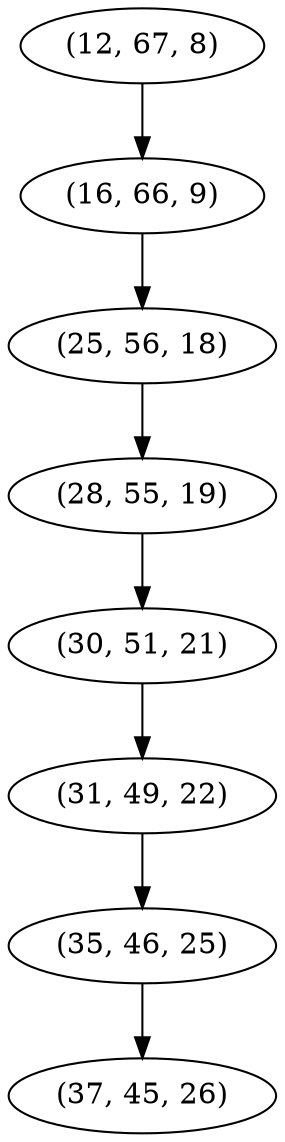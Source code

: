 digraph tree {
    "(12, 67, 8)";
    "(16, 66, 9)";
    "(25, 56, 18)";
    "(28, 55, 19)";
    "(30, 51, 21)";
    "(31, 49, 22)";
    "(35, 46, 25)";
    "(37, 45, 26)";
    "(12, 67, 8)" -> "(16, 66, 9)";
    "(16, 66, 9)" -> "(25, 56, 18)";
    "(25, 56, 18)" -> "(28, 55, 19)";
    "(28, 55, 19)" -> "(30, 51, 21)";
    "(30, 51, 21)" -> "(31, 49, 22)";
    "(31, 49, 22)" -> "(35, 46, 25)";
    "(35, 46, 25)" -> "(37, 45, 26)";
}
